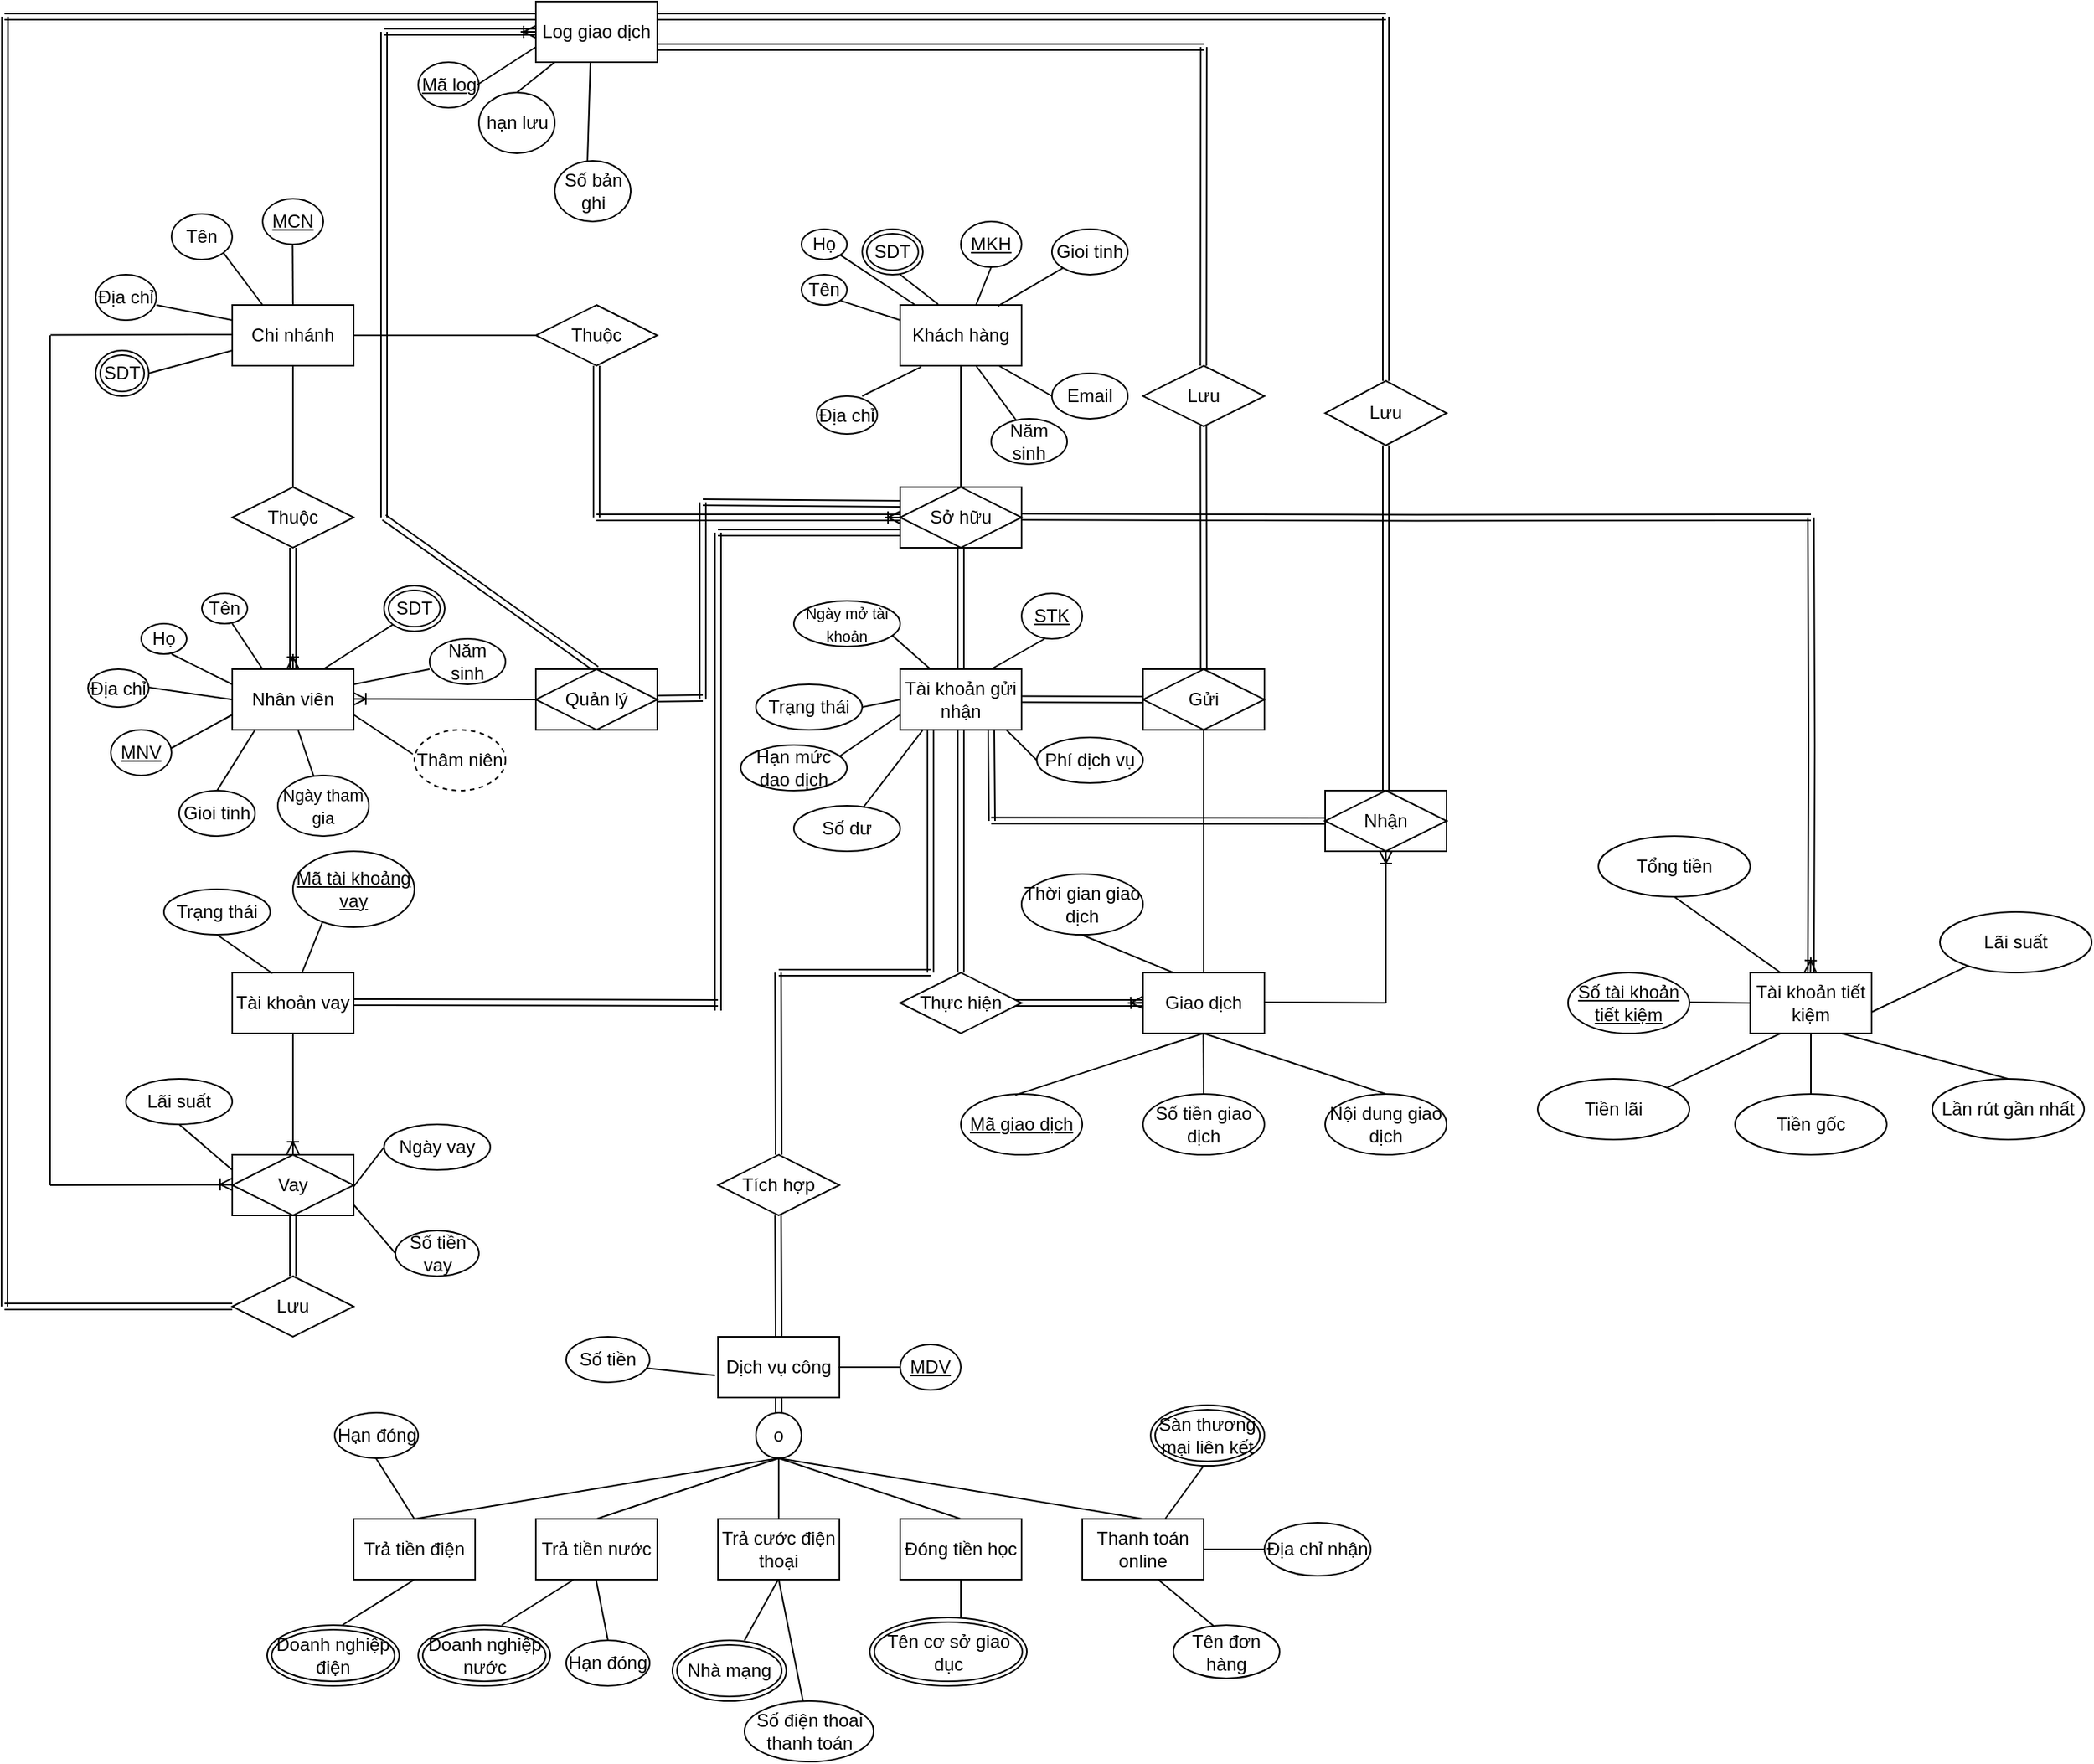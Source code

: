 <mxfile version="24.7.17">
  <diagram name="Page-1" id="HuaGfdDcAbAVN-yNJY32">
    <mxGraphModel dx="2580" dy="1116" grid="1" gridSize="10" guides="1" tooltips="1" connect="1" arrows="1" fold="1" page="1" pageScale="1" pageWidth="850" pageHeight="1100" math="0" shadow="0">
      <root>
        <mxCell id="0" />
        <mxCell id="1" parent="0" />
        <mxCell id="Ga4jy29pLMReFvIaW5Hz-2" value="Chi nhánh" style="rounded=0;whiteSpace=wrap;html=1;" parent="1" vertex="1">
          <mxGeometry x="160" y="200" width="80" height="40" as="geometry" />
        </mxCell>
        <mxCell id="Ga4jy29pLMReFvIaW5Hz-3" value="Nhân viên" style="rounded=0;whiteSpace=wrap;html=1;" parent="1" vertex="1">
          <mxGeometry x="160" y="440" width="80" height="40" as="geometry" />
        </mxCell>
        <mxCell id="Ga4jy29pLMReFvIaW5Hz-4" value="Thuộc" style="shape=rhombus;perimeter=rhombusPerimeter;whiteSpace=wrap;html=1;align=center;" parent="1" vertex="1">
          <mxGeometry x="160" y="320" width="80" height="40" as="geometry" />
        </mxCell>
        <mxCell id="Ga4jy29pLMReFvIaW5Hz-5" value="" style="fontSize=12;html=1;endArrow=ERoneToMany;rounded=0;entryX=0.5;entryY=0;entryDx=0;entryDy=0;" parent="1" target="Ga4jy29pLMReFvIaW5Hz-3" edge="1">
          <mxGeometry width="100" height="100" relative="1" as="geometry">
            <mxPoint x="200" y="430" as="sourcePoint" />
            <mxPoint x="330" y="360" as="targetPoint" />
          </mxGeometry>
        </mxCell>
        <mxCell id="Ga4jy29pLMReFvIaW5Hz-7" value="" style="endArrow=none;html=1;rounded=0;entryX=0.5;entryY=0;entryDx=0;entryDy=0;exitX=0.5;exitY=1;exitDx=0;exitDy=0;" parent="1" source="Ga4jy29pLMReFvIaW5Hz-2" target="Ga4jy29pLMReFvIaW5Hz-4" edge="1">
          <mxGeometry relative="1" as="geometry">
            <mxPoint x="200" y="270" as="sourcePoint" />
            <mxPoint x="280" y="270" as="targetPoint" />
          </mxGeometry>
        </mxCell>
        <mxCell id="Ga4jy29pLMReFvIaW5Hz-9" value="" style="endArrow=none;html=1;rounded=0;entryX=0.5;entryY=0;entryDx=0;entryDy=0;exitX=0.5;exitY=1;exitDx=0;exitDy=0;" parent="1" target="Ga4jy29pLMReFvIaW5Hz-2" edge="1">
          <mxGeometry relative="1" as="geometry">
            <mxPoint x="199.75" y="160" as="sourcePoint" />
            <mxPoint x="199.75" y="240" as="targetPoint" />
          </mxGeometry>
        </mxCell>
        <mxCell id="Ga4jy29pLMReFvIaW5Hz-10" value="MCN" style="ellipse;whiteSpace=wrap;html=1;align=center;fontStyle=4;" parent="1" vertex="1">
          <mxGeometry x="180" y="130" width="40" height="30" as="geometry" />
        </mxCell>
        <mxCell id="Ga4jy29pLMReFvIaW5Hz-11" value="Tên" style="ellipse;whiteSpace=wrap;html=1;align=center;" parent="1" vertex="1">
          <mxGeometry x="120" y="140" width="40" height="30" as="geometry" />
        </mxCell>
        <mxCell id="Ga4jy29pLMReFvIaW5Hz-12" value="Địa chỉ" style="ellipse;whiteSpace=wrap;html=1;align=center;" parent="1" vertex="1">
          <mxGeometry x="70" y="180" width="40" height="30" as="geometry" />
        </mxCell>
        <mxCell id="Ga4jy29pLMReFvIaW5Hz-13" value="SDT" style="ellipse;shape=doubleEllipse;margin=3;whiteSpace=wrap;html=1;align=center;" parent="1" vertex="1">
          <mxGeometry x="70" y="230" width="35" height="30" as="geometry" />
        </mxCell>
        <mxCell id="Ga4jy29pLMReFvIaW5Hz-14" value="" style="endArrow=none;html=1;rounded=0;entryX=0.25;entryY=0;entryDx=0;entryDy=0;exitX=1;exitY=1;exitDx=0;exitDy=0;" parent="1" source="Ga4jy29pLMReFvIaW5Hz-11" target="Ga4jy29pLMReFvIaW5Hz-2" edge="1">
          <mxGeometry relative="1" as="geometry">
            <mxPoint x="150" y="170" as="sourcePoint" />
            <mxPoint x="150.25" y="220" as="targetPoint" />
          </mxGeometry>
        </mxCell>
        <mxCell id="Ga4jy29pLMReFvIaW5Hz-15" value="" style="endArrow=none;html=1;rounded=0;entryX=0;entryY=0.25;entryDx=0;entryDy=0;exitX=0.5;exitY=1;exitDx=0;exitDy=0;" parent="1" target="Ga4jy29pLMReFvIaW5Hz-2" edge="1">
          <mxGeometry relative="1" as="geometry">
            <mxPoint x="110" y="200" as="sourcePoint" />
            <mxPoint x="110.25" y="250" as="targetPoint" />
          </mxGeometry>
        </mxCell>
        <mxCell id="Ga4jy29pLMReFvIaW5Hz-16" value="" style="endArrow=none;html=1;rounded=0;entryX=0;entryY=0.75;entryDx=0;entryDy=0;exitX=1;exitY=0.5;exitDx=0;exitDy=0;" parent="1" source="Ga4jy29pLMReFvIaW5Hz-13" target="Ga4jy29pLMReFvIaW5Hz-2" edge="1">
          <mxGeometry relative="1" as="geometry">
            <mxPoint x="105" y="250" as="sourcePoint" />
            <mxPoint x="105.25" y="300" as="targetPoint" />
          </mxGeometry>
        </mxCell>
        <mxCell id="Ga4jy29pLMReFvIaW5Hz-17" value="Họ" style="ellipse;whiteSpace=wrap;html=1;align=center;" parent="1" vertex="1">
          <mxGeometry x="100" y="410" width="30" height="20" as="geometry" />
        </mxCell>
        <mxCell id="Ga4jy29pLMReFvIaW5Hz-18" value="Tên" style="ellipse;whiteSpace=wrap;html=1;align=center;" parent="1" vertex="1">
          <mxGeometry x="140" y="390" width="30" height="20" as="geometry" />
        </mxCell>
        <mxCell id="Ga4jy29pLMReFvIaW5Hz-19" value="Địa chỉ" style="ellipse;whiteSpace=wrap;html=1;align=center;" parent="1" vertex="1">
          <mxGeometry x="65" y="440" width="40" height="25" as="geometry" />
        </mxCell>
        <mxCell id="Ga4jy29pLMReFvIaW5Hz-20" value="MNV" style="ellipse;whiteSpace=wrap;html=1;align=center;fontStyle=4;" parent="1" vertex="1">
          <mxGeometry x="80" y="480" width="40" height="30" as="geometry" />
        </mxCell>
        <mxCell id="Ga4jy29pLMReFvIaW5Hz-21" value="Gioi tinh" style="ellipse;whiteSpace=wrap;html=1;align=center;" parent="1" vertex="1">
          <mxGeometry x="700" y="150" width="50" height="30" as="geometry" />
        </mxCell>
        <mxCell id="Ga4jy29pLMReFvIaW5Hz-22" value="SDT" style="ellipse;shape=doubleEllipse;margin=3;whiteSpace=wrap;html=1;align=center;" parent="1" vertex="1">
          <mxGeometry x="260" y="385" width="40" height="30" as="geometry" />
        </mxCell>
        <mxCell id="Ga4jy29pLMReFvIaW5Hz-23" value="" style="endArrow=none;html=1;rounded=0;entryX=0;entryY=0.75;entryDx=0;entryDy=0;exitX=1;exitY=0.5;exitDx=0;exitDy=0;" parent="1" target="Ga4jy29pLMReFvIaW5Hz-3" edge="1">
          <mxGeometry relative="1" as="geometry">
            <mxPoint x="120" y="492" as="sourcePoint" />
            <mxPoint x="175" y="480" as="targetPoint" />
          </mxGeometry>
        </mxCell>
        <mxCell id="Ga4jy29pLMReFvIaW5Hz-24" value="" style="endArrow=none;html=1;rounded=0;entryX=0;entryY=0.5;entryDx=0;entryDy=0;exitX=1;exitY=0.5;exitDx=0;exitDy=0;" parent="1" target="Ga4jy29pLMReFvIaW5Hz-3" edge="1">
          <mxGeometry relative="1" as="geometry">
            <mxPoint x="105" y="452" as="sourcePoint" />
            <mxPoint x="160" y="440" as="targetPoint" />
          </mxGeometry>
        </mxCell>
        <mxCell id="Ga4jy29pLMReFvIaW5Hz-25" value="" style="endArrow=none;html=1;rounded=0;entryX=0;entryY=0.25;entryDx=0;entryDy=0;exitX=1;exitY=0.5;exitDx=0;exitDy=0;" parent="1" target="Ga4jy29pLMReFvIaW5Hz-3" edge="1">
          <mxGeometry relative="1" as="geometry">
            <mxPoint x="120" y="430" as="sourcePoint" />
            <mxPoint x="175" y="418" as="targetPoint" />
          </mxGeometry>
        </mxCell>
        <mxCell id="Ga4jy29pLMReFvIaW5Hz-26" value="" style="endArrow=none;html=1;rounded=0;entryX=0;entryY=1;entryDx=0;entryDy=0;exitX=0.75;exitY=0;exitDx=0;exitDy=0;" parent="1" source="Ga4jy29pLMReFvIaW5Hz-3" target="Ga4jy29pLMReFvIaW5Hz-22" edge="1">
          <mxGeometry relative="1" as="geometry">
            <mxPoint x="200" y="432" as="sourcePoint" />
            <mxPoint x="255" y="420" as="targetPoint" />
          </mxGeometry>
        </mxCell>
        <mxCell id="Ga4jy29pLMReFvIaW5Hz-27" value="" style="endArrow=none;html=1;rounded=0;entryX=0.25;entryY=0;entryDx=0;entryDy=0;exitX=1;exitY=0.5;exitDx=0;exitDy=0;" parent="1" target="Ga4jy29pLMReFvIaW5Hz-3" edge="1">
          <mxGeometry relative="1" as="geometry">
            <mxPoint x="160" y="410" as="sourcePoint" />
            <mxPoint x="215" y="398" as="targetPoint" />
          </mxGeometry>
        </mxCell>
        <mxCell id="Ga4jy29pLMReFvIaW5Hz-28" value="" style="endArrow=none;html=1;rounded=0;entryX=0;entryY=0.75;entryDx=0;entryDy=0;" parent="1" edge="1">
          <mxGeometry relative="1" as="geometry">
            <mxPoint x="150" y="520" as="sourcePoint" />
            <mxPoint x="175" y="480" as="targetPoint" />
          </mxGeometry>
        </mxCell>
        <mxCell id="Ga4jy29pLMReFvIaW5Hz-29" value="&lt;font style=&quot;font-size: 11px;&quot;&gt;Ngày tham gia&lt;/font&gt;" style="ellipse;whiteSpace=wrap;html=1;align=center;" parent="1" vertex="1">
          <mxGeometry x="190" y="510" width="60" height="40" as="geometry" />
        </mxCell>
        <mxCell id="Ga4jy29pLMReFvIaW5Hz-30" value="Thâm niên" style="ellipse;whiteSpace=wrap;html=1;align=center;dashed=1;" parent="1" vertex="1">
          <mxGeometry x="280" y="480" width="60" height="40" as="geometry" />
        </mxCell>
        <mxCell id="Ga4jy29pLMReFvIaW5Hz-31" value="" style="endArrow=none;html=1;rounded=0;entryX=0.544;entryY=1.013;entryDx=0;entryDy=0;entryPerimeter=0;" parent="1" source="Ga4jy29pLMReFvIaW5Hz-29" target="Ga4jy29pLMReFvIaW5Hz-3" edge="1">
          <mxGeometry relative="1" as="geometry">
            <mxPoint x="190" y="499.5" as="sourcePoint" />
            <mxPoint x="230" y="470.5" as="targetPoint" />
          </mxGeometry>
        </mxCell>
        <mxCell id="Ga4jy29pLMReFvIaW5Hz-32" value="" style="endArrow=none;html=1;rounded=0;entryX=1;entryY=0.75;entryDx=0;entryDy=0;exitX=-0.017;exitY=0.4;exitDx=0;exitDy=0;exitPerimeter=0;" parent="1" source="Ga4jy29pLMReFvIaW5Hz-30" target="Ga4jy29pLMReFvIaW5Hz-3" edge="1">
          <mxGeometry relative="1" as="geometry">
            <mxPoint x="200" y="494" as="sourcePoint" />
            <mxPoint x="240" y="465" as="targetPoint" />
          </mxGeometry>
        </mxCell>
        <mxCell id="Ga4jy29pLMReFvIaW5Hz-33" value="Năm sinh" style="ellipse;whiteSpace=wrap;html=1;align=center;" parent="1" vertex="1">
          <mxGeometry x="290" y="420" width="50" height="30" as="geometry" />
        </mxCell>
        <mxCell id="Ga4jy29pLMReFvIaW5Hz-34" value="" style="endArrow=none;html=1;rounded=0;exitX=1;exitY=0.25;exitDx=0;exitDy=0;" parent="1" source="Ga4jy29pLMReFvIaW5Hz-3" edge="1">
          <mxGeometry relative="1" as="geometry">
            <mxPoint x="290" y="500" as="sourcePoint" />
            <mxPoint x="290" y="440" as="targetPoint" />
          </mxGeometry>
        </mxCell>
        <mxCell id="Ga4jy29pLMReFvIaW5Hz-36" value="Khách hàng" style="whiteSpace=wrap;html=1;align=center;" parent="1" vertex="1">
          <mxGeometry x="600" y="200" width="80" height="40" as="geometry" />
        </mxCell>
        <mxCell id="Ga4jy29pLMReFvIaW5Hz-37" value="Tài khoản gửi nhận" style="whiteSpace=wrap;html=1;align=center;" parent="1" vertex="1">
          <mxGeometry x="600" y="440" width="80" height="40" as="geometry" />
        </mxCell>
        <mxCell id="Ga4jy29pLMReFvIaW5Hz-42" value="Họ" style="ellipse;whiteSpace=wrap;html=1;align=center;" parent="1" vertex="1">
          <mxGeometry x="535" y="150" width="30" height="20" as="geometry" />
        </mxCell>
        <mxCell id="Ga4jy29pLMReFvIaW5Hz-43" value="Tên" style="ellipse;whiteSpace=wrap;html=1;align=center;" parent="1" vertex="1">
          <mxGeometry x="535" y="180" width="30" height="20" as="geometry" />
        </mxCell>
        <mxCell id="Ga4jy29pLMReFvIaW5Hz-45" value="SDT" style="ellipse;shape=doubleEllipse;margin=3;whiteSpace=wrap;html=1;align=center;" parent="1" vertex="1">
          <mxGeometry x="575" y="150" width="40" height="30" as="geometry" />
        </mxCell>
        <mxCell id="Ga4jy29pLMReFvIaW5Hz-46" value="Gioi tinh" style="ellipse;whiteSpace=wrap;html=1;align=center;" parent="1" vertex="1">
          <mxGeometry x="125" y="520" width="50" height="30" as="geometry" />
        </mxCell>
        <mxCell id="Ga4jy29pLMReFvIaW5Hz-47" value="" style="endArrow=none;html=1;rounded=0;entryX=0.313;entryY=-0.012;entryDx=0;entryDy=0;exitX=1;exitY=1;exitDx=0;exitDy=0;entryPerimeter=0;" parent="1" target="Ga4jy29pLMReFvIaW5Hz-36" edge="1">
          <mxGeometry relative="1" as="geometry">
            <mxPoint x="600" y="180" as="sourcePoint" />
            <mxPoint x="626" y="224" as="targetPoint" />
          </mxGeometry>
        </mxCell>
        <mxCell id="Ga4jy29pLMReFvIaW5Hz-48" value="" style="endArrow=none;html=1;rounded=0;exitX=1;exitY=1;exitDx=0;exitDy=0;" parent="1" source="Ga4jy29pLMReFvIaW5Hz-42" edge="1">
          <mxGeometry relative="1" as="geometry">
            <mxPoint x="560" y="200" as="sourcePoint" />
            <mxPoint x="610" y="200" as="targetPoint" />
          </mxGeometry>
        </mxCell>
        <mxCell id="Ga4jy29pLMReFvIaW5Hz-51" value="" style="endArrow=none;html=1;rounded=0;exitX=1;exitY=1;exitDx=0;exitDy=0;entryX=0;entryY=0.25;entryDx=0;entryDy=0;" parent="1" source="Ga4jy29pLMReFvIaW5Hz-43" target="Ga4jy29pLMReFvIaW5Hz-36" edge="1">
          <mxGeometry relative="1" as="geometry">
            <mxPoint x="550" y="223" as="sourcePoint" />
            <mxPoint x="600" y="230" as="targetPoint" />
          </mxGeometry>
        </mxCell>
        <mxCell id="Ga4jy29pLMReFvIaW5Hz-52" value="" style="endArrow=none;html=1;rounded=0;exitX=1;exitY=1;exitDx=0;exitDy=0;entryX=0.175;entryY=1.017;entryDx=0;entryDy=0;entryPerimeter=0;" parent="1" target="Ga4jy29pLMReFvIaW5Hz-36" edge="1">
          <mxGeometry relative="1" as="geometry">
            <mxPoint x="575" y="260" as="sourcePoint" />
            <mxPoint x="610" y="250" as="targetPoint" />
          </mxGeometry>
        </mxCell>
        <mxCell id="Ga4jy29pLMReFvIaW5Hz-53" value="" style="endArrow=none;html=1;rounded=0;entryX=0.806;entryY=0.017;entryDx=0;entryDy=0;exitX=0;exitY=1;exitDx=0;exitDy=0;entryPerimeter=0;" parent="1" source="Ga4jy29pLMReFvIaW5Hz-21" target="Ga4jy29pLMReFvIaW5Hz-36" edge="1">
          <mxGeometry relative="1" as="geometry">
            <mxPoint x="724" y="180" as="sourcePoint" />
            <mxPoint x="750" y="224" as="targetPoint" />
          </mxGeometry>
        </mxCell>
        <mxCell id="Ga4jy29pLMReFvIaW5Hz-54" value="MKH" style="ellipse;whiteSpace=wrap;html=1;align=center;fontStyle=4;" parent="1" vertex="1">
          <mxGeometry x="640" y="145" width="40" height="30" as="geometry" />
        </mxCell>
        <mxCell id="Ga4jy29pLMReFvIaW5Hz-55" value="" style="endArrow=none;html=1;rounded=0;entryX=0.625;entryY=0;entryDx=0;entryDy=0;entryPerimeter=0;exitX=0.5;exitY=1;exitDx=0;exitDy=0;" parent="1" source="Ga4jy29pLMReFvIaW5Hz-54" target="Ga4jy29pLMReFvIaW5Hz-36" edge="1">
          <mxGeometry relative="1" as="geometry">
            <mxPoint x="660" y="180" as="sourcePoint" />
            <mxPoint x="620" y="140" as="targetPoint" />
          </mxGeometry>
        </mxCell>
        <mxCell id="Ga4jy29pLMReFvIaW5Hz-56" value="Email" style="ellipse;whiteSpace=wrap;html=1;align=center;" parent="1" vertex="1">
          <mxGeometry x="700" y="245" width="50" height="30" as="geometry" />
        </mxCell>
        <mxCell id="Ga4jy29pLMReFvIaW5Hz-58" value="" style="endArrow=none;html=1;rounded=0;exitX=1;exitY=1;exitDx=0;exitDy=0;entryX=0;entryY=0.5;entryDx=0;entryDy=0;" parent="1" target="Ga4jy29pLMReFvIaW5Hz-56" edge="1">
          <mxGeometry relative="1" as="geometry">
            <mxPoint x="665" y="240" as="sourcePoint" />
            <mxPoint x="700" y="219" as="targetPoint" />
          </mxGeometry>
        </mxCell>
        <mxCell id="Ga4jy29pLMReFvIaW5Hz-60" value="Thuộc" style="shape=rhombus;perimeter=rhombusPerimeter;whiteSpace=wrap;html=1;align=center;" parent="1" vertex="1">
          <mxGeometry x="360" y="200" width="80" height="40" as="geometry" />
        </mxCell>
        <mxCell id="Ga4jy29pLMReFvIaW5Hz-62" value="" style="endArrow=none;html=1;rounded=0;entryX=0;entryY=0.5;entryDx=0;entryDy=0;exitX=0.5;exitY=1;exitDx=0;exitDy=0;" parent="1" target="Ga4jy29pLMReFvIaW5Hz-60" edge="1">
          <mxGeometry relative="1" as="geometry">
            <mxPoint x="239.5" y="220" as="sourcePoint" />
            <mxPoint x="239.5" y="300" as="targetPoint" />
          </mxGeometry>
        </mxCell>
        <mxCell id="Ga4jy29pLMReFvIaW5Hz-65" value="Năm sinh" style="ellipse;whiteSpace=wrap;html=1;align=center;" parent="1" vertex="1">
          <mxGeometry x="660" y="275" width="50" height="30" as="geometry" />
        </mxCell>
        <mxCell id="Ga4jy29pLMReFvIaW5Hz-66" value="" style="endArrow=none;html=1;rounded=0;exitX=1;exitY=1;exitDx=0;exitDy=0;entryX=0.33;entryY=0.033;entryDx=0;entryDy=0;entryPerimeter=0;" parent="1" target="Ga4jy29pLMReFvIaW5Hz-65" edge="1">
          <mxGeometry relative="1" as="geometry">
            <mxPoint x="650" y="240" as="sourcePoint" />
            <mxPoint x="685" y="260" as="targetPoint" />
          </mxGeometry>
        </mxCell>
        <mxCell id="Ga4jy29pLMReFvIaW5Hz-68" value="STK" style="ellipse;whiteSpace=wrap;html=1;align=center;fontStyle=4;" parent="1" vertex="1">
          <mxGeometry x="680" y="390" width="40" height="30" as="geometry" />
        </mxCell>
        <mxCell id="Ga4jy29pLMReFvIaW5Hz-69" value="Sở hữu" style="shape=associativeEntity;whiteSpace=wrap;html=1;align=center;" parent="1" vertex="1">
          <mxGeometry x="600" y="320" width="80" height="40" as="geometry" />
        </mxCell>
        <mxCell id="Ga4jy29pLMReFvIaW5Hz-70" value="&lt;font style=&quot;font-size: 10px;&quot;&gt;Ngày mở tài khoản&lt;br&gt;&lt;/font&gt;" style="ellipse;whiteSpace=wrap;html=1;align=center;" parent="1" vertex="1">
          <mxGeometry x="530" y="395" width="70" height="30" as="geometry" />
        </mxCell>
        <mxCell id="Ga4jy29pLMReFvIaW5Hz-76" value="Tài khoản vay" style="whiteSpace=wrap;html=1;align=center;" parent="1" vertex="1">
          <mxGeometry x="160" y="640" width="80" height="40" as="geometry" />
        </mxCell>
        <mxCell id="Ga4jy29pLMReFvIaW5Hz-77" value="Log giao dịch" style="whiteSpace=wrap;html=1;align=center;" parent="1" vertex="1">
          <mxGeometry x="360" width="80" height="40" as="geometry" />
        </mxCell>
        <mxCell id="Ga4jy29pLMReFvIaW5Hz-80" value="" style="endArrow=none;html=1;rounded=0;exitX=0.929;exitY=0.767;exitDx=0;exitDy=0;entryX=0.25;entryY=0;entryDx=0;entryDy=0;exitPerimeter=0;" parent="1" source="Ga4jy29pLMReFvIaW5Hz-70" target="Ga4jy29pLMReFvIaW5Hz-37" edge="1">
          <mxGeometry relative="1" as="geometry">
            <mxPoint x="565" y="425" as="sourcePoint" />
            <mxPoint x="505.25" y="455" as="targetPoint" />
          </mxGeometry>
        </mxCell>
        <mxCell id="Ga4jy29pLMReFvIaW5Hz-81" value="" style="endArrow=none;html=1;rounded=0;exitX=0.75;exitY=0;exitDx=0;exitDy=0;" parent="1" source="Ga4jy29pLMReFvIaW5Hz-37" edge="1">
          <mxGeometry relative="1" as="geometry">
            <mxPoint x="754.88" y="450" as="sourcePoint" />
            <mxPoint x="695.13" y="420" as="targetPoint" />
          </mxGeometry>
        </mxCell>
        <mxCell id="Ga4jy29pLMReFvIaW5Hz-83" value="Ngày vay" style="ellipse;whiteSpace=wrap;html=1;align=center;" parent="1" vertex="1">
          <mxGeometry x="260" y="740" width="70" height="30" as="geometry" />
        </mxCell>
        <mxCell id="Ga4jy29pLMReFvIaW5Hz-84" value="Trạng thái" style="ellipse;whiteSpace=wrap;html=1;align=center;" parent="1" vertex="1">
          <mxGeometry x="115" y="585" width="70" height="30" as="geometry" />
        </mxCell>
        <mxCell id="MXuPHkKdwVomBoaFRUYh-1" value="Số tiền vay" style="ellipse;whiteSpace=wrap;html=1;align=center;" parent="1" vertex="1">
          <mxGeometry x="267.5" y="810" width="55" height="30" as="geometry" />
        </mxCell>
        <mxCell id="MXuPHkKdwVomBoaFRUYh-2" value="Mã tài khoảng vay" style="ellipse;whiteSpace=wrap;html=1;align=center;fontStyle=4;" parent="1" vertex="1">
          <mxGeometry x="200" y="560" width="80" height="50" as="geometry" />
        </mxCell>
        <mxCell id="MXuPHkKdwVomBoaFRUYh-4" value="" style="endArrow=none;html=1;rounded=0;exitX=0.575;exitY=0;exitDx=0;exitDy=0;exitPerimeter=0;entryX=0.244;entryY=0.93;entryDx=0;entryDy=0;entryPerimeter=0;" parent="1" source="Ga4jy29pLMReFvIaW5Hz-76" target="MXuPHkKdwVomBoaFRUYh-2" edge="1">
          <mxGeometry relative="1" as="geometry">
            <mxPoint x="195" y="650" as="sourcePoint" />
            <mxPoint x="220" y="610" as="targetPoint" />
          </mxGeometry>
        </mxCell>
        <mxCell id="MXuPHkKdwVomBoaFRUYh-5" value="" style="endArrow=none;html=1;rounded=0;entryX=0;entryY=0.75;entryDx=0;entryDy=0;exitX=0.331;exitY=0.013;exitDx=0;exitDy=0;exitPerimeter=0;" parent="1" source="Ga4jy29pLMReFvIaW5Hz-76" edge="1">
          <mxGeometry relative="1" as="geometry">
            <mxPoint x="125" y="655" as="sourcePoint" />
            <mxPoint x="150" y="615" as="targetPoint" />
          </mxGeometry>
        </mxCell>
        <mxCell id="MXuPHkKdwVomBoaFRUYh-6" value="" style="endArrow=none;html=1;rounded=0;exitX=0;exitY=0.5;exitDx=0;exitDy=0;" parent="1" source="Ga4jy29pLMReFvIaW5Hz-83" edge="1">
          <mxGeometry relative="1" as="geometry">
            <mxPoint x="410.0" y="880" as="sourcePoint" />
            <mxPoint x="240" y="781" as="targetPoint" />
          </mxGeometry>
        </mxCell>
        <mxCell id="MXuPHkKdwVomBoaFRUYh-7" value="" style="endArrow=none;html=1;rounded=0;entryX=0;entryY=0.5;entryDx=0;entryDy=0;" parent="1" target="MXuPHkKdwVomBoaFRUYh-1" edge="1">
          <mxGeometry relative="1" as="geometry">
            <mxPoint x="237.5" y="790" as="sourcePoint" />
            <mxPoint x="260" y="770" as="targetPoint" />
          </mxGeometry>
        </mxCell>
        <mxCell id="MXuPHkKdwVomBoaFRUYh-29" value="Vay" style="shape=associativeEntity;whiteSpace=wrap;html=1;align=center;" parent="1" vertex="1">
          <mxGeometry x="160" y="760" width="80" height="40" as="geometry" />
        </mxCell>
        <mxCell id="MXuPHkKdwVomBoaFRUYh-30" value="" style="endArrow=none;html=1;rounded=0;" parent="1" edge="1">
          <mxGeometry relative="1" as="geometry">
            <mxPoint x="159.75" y="779.75" as="sourcePoint" />
            <mxPoint x="40" y="780" as="targetPoint" />
          </mxGeometry>
        </mxCell>
        <mxCell id="MXuPHkKdwVomBoaFRUYh-31" value="" style="endArrow=none;html=1;rounded=0;" parent="1" edge="1">
          <mxGeometry relative="1" as="geometry">
            <mxPoint x="40" y="780" as="sourcePoint" />
            <mxPoint x="40" y="220" as="targetPoint" />
          </mxGeometry>
        </mxCell>
        <mxCell id="MXuPHkKdwVomBoaFRUYh-34" value="Lưu" style="shape=rhombus;perimeter=rhombusPerimeter;whiteSpace=wrap;html=1;align=center;" parent="1" vertex="1">
          <mxGeometry x="160" y="840" width="80" height="40" as="geometry" />
        </mxCell>
        <mxCell id="MXuPHkKdwVomBoaFRUYh-45" value="" style="edgeStyle=entityRelationEdgeStyle;fontSize=12;html=1;endArrow=ERoneToMany;rounded=0;" parent="1" edge="1">
          <mxGeometry width="100" height="100" relative="1" as="geometry">
            <mxPoint x="40" y="779.47" as="sourcePoint" />
            <mxPoint x="160" y="779.47" as="targetPoint" />
            <Array as="points">
              <mxPoint x="100" y="779.47" />
              <mxPoint x="90" y="799.47" />
            </Array>
          </mxGeometry>
        </mxCell>
        <mxCell id="MXuPHkKdwVomBoaFRUYh-46" value="" style="endArrow=none;html=1;rounded=0;" parent="1" edge="1">
          <mxGeometry relative="1" as="geometry">
            <mxPoint x="160" y="219.47" as="sourcePoint" />
            <mxPoint x="40.25" y="219.72" as="targetPoint" />
          </mxGeometry>
        </mxCell>
        <mxCell id="MXuPHkKdwVomBoaFRUYh-47" value="" style="fontSize=12;html=1;endArrow=ERoneToMany;rounded=0;exitX=0.5;exitY=1;exitDx=0;exitDy=0;" parent="1" source="Ga4jy29pLMReFvIaW5Hz-76" edge="1">
          <mxGeometry width="100" height="100" relative="1" as="geometry">
            <mxPoint x="200" y="690.5" as="sourcePoint" />
            <mxPoint x="200" y="759.5" as="targetPoint" />
          </mxGeometry>
        </mxCell>
        <mxCell id="MXuPHkKdwVomBoaFRUYh-48" value="" style="fontSize=12;html=1;endArrow=ERoneToMany;rounded=0;entryX=0;entryY=0.5;entryDx=0;entryDy=0;" parent="1" edge="1">
          <mxGeometry width="100" height="100" relative="1" as="geometry">
            <mxPoint x="350" y="20" as="sourcePoint" />
            <mxPoint x="360" y="20" as="targetPoint" />
          </mxGeometry>
        </mxCell>
        <mxCell id="MXuPHkKdwVomBoaFRUYh-50" value="Quản lý" style="shape=rhombus;perimeter=rhombusPerimeter;whiteSpace=wrap;html=1;align=center;" parent="1" vertex="1">
          <mxGeometry x="360" y="440" width="80" height="40" as="geometry" />
        </mxCell>
        <mxCell id="MXuPHkKdwVomBoaFRUYh-54" value="" style="fontSize=12;html=1;endArrow=ERoneToMany;rounded=0;entryX=0;entryY=0.5;entryDx=0;entryDy=0;exitX=0;exitY=0.5;exitDx=0;exitDy=0;" parent="1" source="MXuPHkKdwVomBoaFRUYh-50" edge="1">
          <mxGeometry width="100" height="100" relative="1" as="geometry">
            <mxPoint x="350" y="459.57" as="sourcePoint" />
            <mxPoint x="240" y="459.57" as="targetPoint" />
          </mxGeometry>
        </mxCell>
        <mxCell id="MXuPHkKdwVomBoaFRUYh-55" value="Mã log" style="ellipse;whiteSpace=wrap;html=1;align=center;fontStyle=4;" parent="1" vertex="1">
          <mxGeometry x="282.5" y="40" width="40" height="30" as="geometry" />
        </mxCell>
        <mxCell id="MXuPHkKdwVomBoaFRUYh-56" value="" style="endArrow=none;html=1;rounded=0;exitX=0;exitY=0.5;exitDx=0;exitDy=0;entryX=0;entryY=0.75;entryDx=0;entryDy=0;" parent="1" target="Ga4jy29pLMReFvIaW5Hz-77" edge="1">
          <mxGeometry relative="1" as="geometry">
            <mxPoint x="321.25" y="55" as="sourcePoint" />
            <mxPoint x="478.75" y="20" as="targetPoint" />
          </mxGeometry>
        </mxCell>
        <mxCell id="MXuPHkKdwVomBoaFRUYh-57" value="hạn lưu" style="ellipse;whiteSpace=wrap;html=1;align=center;" parent="1" vertex="1">
          <mxGeometry x="322.5" y="60" width="50" height="40" as="geometry" />
        </mxCell>
        <mxCell id="MXuPHkKdwVomBoaFRUYh-58" value="" style="endArrow=none;html=1;rounded=0;exitX=0.5;exitY=0;exitDx=0;exitDy=0;" parent="1" source="MXuPHkKdwVomBoaFRUYh-57" edge="1">
          <mxGeometry relative="1" as="geometry">
            <mxPoint x="482.75" y="30" as="sourcePoint" />
            <mxPoint x="372.5" y="40" as="targetPoint" />
          </mxGeometry>
        </mxCell>
        <mxCell id="O0bJMUskILObNvQ7G005-1" value="Số bản ghi" style="ellipse;whiteSpace=wrap;html=1;align=center;" parent="1" vertex="1">
          <mxGeometry x="372.5" y="105" width="50" height="40" as="geometry" />
        </mxCell>
        <mxCell id="O0bJMUskILObNvQ7G005-2" value="" style="endArrow=none;html=1;rounded=0;exitX=0.43;exitY=0;exitDx=0;exitDy=0;entryX=0.85;entryY=0.95;entryDx=0;entryDy=0;entryPerimeter=0;exitPerimeter=0;" parent="1" source="O0bJMUskILObNvQ7G005-1" edge="1">
          <mxGeometry relative="1" as="geometry">
            <mxPoint x="404.02" y="65" as="sourcePoint" />
            <mxPoint x="395.98" y="40" as="targetPoint" />
          </mxGeometry>
        </mxCell>
        <mxCell id="O0bJMUskILObNvQ7G005-11" value="" style="shape=link;html=1;rounded=0;exitX=0.5;exitY=0;exitDx=0;exitDy=0;entryX=0.5;entryY=1;entryDx=0;entryDy=0;" parent="1" edge="1">
          <mxGeometry relative="1" as="geometry">
            <mxPoint x="640" y="440" as="sourcePoint" />
            <mxPoint x="640" y="360" as="targetPoint" />
          </mxGeometry>
        </mxCell>
        <mxCell id="O0bJMUskILObNvQ7G005-15" value="" style="shape=link;html=1;rounded=0;exitX=0.5;exitY=0;exitDx=0;exitDy=0;entryX=0.5;entryY=1;entryDx=0;entryDy=0;" parent="1" edge="1">
          <mxGeometry relative="1" as="geometry">
            <mxPoint x="200" y="440" as="sourcePoint" />
            <mxPoint x="200" y="360" as="targetPoint" />
          </mxGeometry>
        </mxCell>
        <mxCell id="O0bJMUskILObNvQ7G005-17" value="" style="shape=link;html=1;rounded=0;exitX=0.5;exitY=1;exitDx=0;exitDy=0;" parent="1" source="Ga4jy29pLMReFvIaW5Hz-60" edge="1">
          <mxGeometry relative="1" as="geometry">
            <mxPoint x="320" y="274.5" as="sourcePoint" />
            <mxPoint x="400" y="340" as="targetPoint" />
          </mxGeometry>
        </mxCell>
        <mxCell id="O0bJMUskILObNvQ7G005-20" value="" style="shape=link;html=1;rounded=0;" parent="1" edge="1">
          <mxGeometry relative="1" as="geometry">
            <mxPoint x="400" y="340" as="sourcePoint" />
            <mxPoint x="600" y="340" as="targetPoint" />
          </mxGeometry>
        </mxCell>
        <mxCell id="O0bJMUskILObNvQ7G005-22" value="" style="fontSize=12;html=1;endArrow=ERoneToMany;rounded=0;entryX=0;entryY=0.5;entryDx=0;entryDy=0;" parent="1" target="Ga4jy29pLMReFvIaW5Hz-69" edge="1">
          <mxGeometry width="100" height="100" relative="1" as="geometry">
            <mxPoint x="590" y="340" as="sourcePoint" />
            <mxPoint x="570" y="275" as="targetPoint" />
          </mxGeometry>
        </mxCell>
        <mxCell id="O0bJMUskILObNvQ7G005-34" value="Thực hiện" style="shape=rhombus;perimeter=rhombusPerimeter;whiteSpace=wrap;html=1;align=center;" parent="1" vertex="1">
          <mxGeometry x="600" y="640" width="80" height="40" as="geometry" />
        </mxCell>
        <mxCell id="O0bJMUskILObNvQ7G005-42" value="" style="shape=link;html=1;rounded=0;" parent="1" edge="1">
          <mxGeometry relative="1" as="geometry">
            <mxPoint x="260" y="20" as="sourcePoint" />
            <mxPoint x="360" y="20" as="targetPoint" />
          </mxGeometry>
        </mxCell>
        <mxCell id="O0bJMUskILObNvQ7G005-44" value="" style="shape=link;html=1;rounded=0;" parent="1" edge="1">
          <mxGeometry relative="1" as="geometry">
            <mxPoint x="260" y="20" as="sourcePoint" />
            <mxPoint x="260" y="340" as="targetPoint" />
          </mxGeometry>
        </mxCell>
        <mxCell id="O0bJMUskILObNvQ7G005-45" value="" style="shape=link;html=1;rounded=0;" parent="1" edge="1">
          <mxGeometry relative="1" as="geometry">
            <mxPoint x="260" y="340" as="sourcePoint" />
            <mxPoint x="400" y="440" as="targetPoint" />
          </mxGeometry>
        </mxCell>
        <mxCell id="O0bJMUskILObNvQ7G005-51" value="Giao dịch" style="whiteSpace=wrap;html=1;align=center;" parent="1" vertex="1">
          <mxGeometry x="760" y="640" width="80" height="40" as="geometry" />
        </mxCell>
        <mxCell id="O0bJMUskILObNvQ7G005-52" value="" style="endArrow=none;html=1;rounded=0;entryX=0;entryY=0.5;entryDx=0;entryDy=0;exitX=0.5;exitY=1;exitDx=0;exitDy=0;" parent="1" edge="1">
          <mxGeometry relative="1" as="geometry">
            <mxPoint x="840" y="659.5" as="sourcePoint" />
            <mxPoint x="920" y="659.83" as="targetPoint" />
          </mxGeometry>
        </mxCell>
        <mxCell id="O0bJMUskILObNvQ7G005-54" value="Nhận" style="shape=rhombus;perimeter=rhombusPerimeter;whiteSpace=wrap;html=1;align=center;" parent="1" vertex="1">
          <mxGeometry x="880" y="520" width="80" height="40" as="geometry" />
        </mxCell>
        <mxCell id="O0bJMUskILObNvQ7G005-59" value="" style="endArrow=none;html=1;rounded=0;entryX=0;entryY=0.5;entryDx=0;entryDy=0;" parent="1" edge="1">
          <mxGeometry relative="1" as="geometry">
            <mxPoint x="750" y="660" as="sourcePoint" />
            <mxPoint x="760" y="660" as="targetPoint" />
          </mxGeometry>
        </mxCell>
        <mxCell id="O0bJMUskILObNvQ7G005-61" value="" style="fontSize=12;html=1;endArrow=ERoneToMany;rounded=0;" parent="1" edge="1">
          <mxGeometry width="100" height="100" relative="1" as="geometry">
            <mxPoint x="750" y="660" as="sourcePoint" />
            <mxPoint x="760" y="659.67" as="targetPoint" />
          </mxGeometry>
        </mxCell>
        <mxCell id="O0bJMUskILObNvQ7G005-64" value="Số tiền giao dịch" style="ellipse;whiteSpace=wrap;html=1;align=center;" parent="1" vertex="1">
          <mxGeometry x="760" y="720" width="80" height="40" as="geometry" />
        </mxCell>
        <mxCell id="O0bJMUskILObNvQ7G005-65" value="Mã giao dịch" style="ellipse;whiteSpace=wrap;html=1;align=center;fontStyle=4;" parent="1" vertex="1">
          <mxGeometry x="640" y="720" width="80" height="40" as="geometry" />
        </mxCell>
        <mxCell id="O0bJMUskILObNvQ7G005-66" value="Nội dung giao dịch" style="ellipse;whiteSpace=wrap;html=1;align=center;" parent="1" vertex="1">
          <mxGeometry x="880" y="720" width="80" height="40" as="geometry" />
        </mxCell>
        <mxCell id="O0bJMUskILObNvQ7G005-69" value="" style="endArrow=none;html=1;rounded=0;entryX=0.5;entryY=0;entryDx=0;entryDy=0;" parent="1" target="O0bJMUskILObNvQ7G005-64" edge="1">
          <mxGeometry relative="1" as="geometry">
            <mxPoint x="799.75" y="680" as="sourcePoint" />
            <mxPoint x="840" y="690" as="targetPoint" />
          </mxGeometry>
        </mxCell>
        <mxCell id="O0bJMUskILObNvQ7G005-71" value="" style="endArrow=none;html=1;rounded=0;entryX=0.448;entryY=0.017;entryDx=0;entryDy=0;entryPerimeter=0;" parent="1" target="O0bJMUskILObNvQ7G005-65" edge="1">
          <mxGeometry relative="1" as="geometry">
            <mxPoint x="799.67" y="680" as="sourcePoint" />
            <mxPoint x="799.92" y="840" as="targetPoint" />
          </mxGeometry>
        </mxCell>
        <mxCell id="O0bJMUskILObNvQ7G005-73" value="" style="endArrow=none;html=1;rounded=0;exitX=0.5;exitY=0;exitDx=0;exitDy=0;" parent="1" source="O0bJMUskILObNvQ7G005-66" edge="1">
          <mxGeometry relative="1" as="geometry">
            <mxPoint x="910" y="710" as="sourcePoint" />
            <mxPoint x="800" y="680" as="targetPoint" />
          </mxGeometry>
        </mxCell>
        <mxCell id="O0bJMUskILObNvQ7G005-77" value="" style="fontSize=12;html=1;endArrow=ERoneToMany;rounded=0;entryX=0.75;entryY=1;entryDx=0;entryDy=0;" parent="1" edge="1">
          <mxGeometry width="100" height="100" relative="1" as="geometry">
            <mxPoint x="920" y="660" as="sourcePoint" />
            <mxPoint x="920" y="560" as="targetPoint" />
          </mxGeometry>
        </mxCell>
        <mxCell id="O0bJMUskILObNvQ7G005-78" value="Gửi" style="shape=associativeEntity;whiteSpace=wrap;html=1;align=center;" parent="1" vertex="1">
          <mxGeometry x="760" y="440" width="80" height="40" as="geometry" />
        </mxCell>
        <mxCell id="O0bJMUskILObNvQ7G005-79" value="Nhận" style="shape=associativeEntity;whiteSpace=wrap;html=1;align=center;" parent="1" vertex="1">
          <mxGeometry x="880" y="520" width="80" height="40" as="geometry" />
        </mxCell>
        <mxCell id="O0bJMUskILObNvQ7G005-81" value="Lưu" style="shape=rhombus;perimeter=rhombusPerimeter;whiteSpace=wrap;html=1;align=center;" parent="1" vertex="1">
          <mxGeometry x="760" y="240" width="80" height="40" as="geometry" />
        </mxCell>
        <mxCell id="O0bJMUskILObNvQ7G005-85" value="" style="shape=link;html=1;rounded=0;" parent="1" edge="1">
          <mxGeometry relative="1" as="geometry">
            <mxPoint x="440" y="30" as="sourcePoint" />
            <mxPoint x="800" y="30" as="targetPoint" />
          </mxGeometry>
        </mxCell>
        <mxCell id="O0bJMUskILObNvQ7G005-87" value="" style="shape=link;html=1;rounded=0;" parent="1" edge="1">
          <mxGeometry relative="1" as="geometry">
            <mxPoint x="800" y="30" as="sourcePoint" />
            <mxPoint x="799.75" y="240" as="targetPoint" />
          </mxGeometry>
        </mxCell>
        <mxCell id="O0bJMUskILObNvQ7G005-88" value="" style="shape=link;html=1;rounded=0;entryX=0.5;entryY=0;entryDx=0;entryDy=0;" parent="1" target="O0bJMUskILObNvQ7G005-78" edge="1">
          <mxGeometry relative="1" as="geometry">
            <mxPoint x="799.75" y="279.75" as="sourcePoint" />
            <mxPoint x="799.75" y="400.25" as="targetPoint" />
          </mxGeometry>
        </mxCell>
        <mxCell id="O0bJMUskILObNvQ7G005-90" value="" style="shape=link;html=1;rounded=0;" parent="1" edge="1">
          <mxGeometry relative="1" as="geometry">
            <mxPoint x="440" y="10" as="sourcePoint" />
            <mxPoint x="920" y="10" as="targetPoint" />
          </mxGeometry>
        </mxCell>
        <mxCell id="O0bJMUskILObNvQ7G005-91" value="" style="shape=link;html=1;rounded=0;entryX=0.5;entryY=0;entryDx=0;entryDy=0;" parent="1" source="O0bJMUskILObNvQ7G005-89" target="O0bJMUskILObNvQ7G005-79" edge="1">
          <mxGeometry relative="1" as="geometry">
            <mxPoint x="920" y="10" as="sourcePoint" />
            <mxPoint x="920" y="370" as="targetPoint" />
          </mxGeometry>
        </mxCell>
        <mxCell id="O0bJMUskILObNvQ7G005-93" value="Tài khoản tiết kiệm" style="whiteSpace=wrap;html=1;align=center;" parent="1" vertex="1">
          <mxGeometry x="1160" y="640" width="80" height="40" as="geometry" />
        </mxCell>
        <mxCell id="O0bJMUskILObNvQ7G005-98" value="" style="fontSize=12;html=1;endArrow=ERoneToMany;rounded=0;entryX=0.5;entryY=0;entryDx=0;entryDy=0;" parent="1" edge="1">
          <mxGeometry width="100" height="100" relative="1" as="geometry">
            <mxPoint x="1199.92" y="630" as="sourcePoint" />
            <mxPoint x="1199.67" y="640" as="targetPoint" />
          </mxGeometry>
        </mxCell>
        <mxCell id="O0bJMUskILObNvQ7G005-99" value="Số tài khoản tiết kiệm" style="ellipse;whiteSpace=wrap;html=1;align=center;fontStyle=4;" parent="1" vertex="1">
          <mxGeometry x="1040" y="640" width="80" height="40" as="geometry" />
        </mxCell>
        <mxCell id="O0bJMUskILObNvQ7G005-100" value="Tiền gốc" style="ellipse;whiteSpace=wrap;html=1;align=center;" parent="1" vertex="1">
          <mxGeometry x="1150" y="720" width="100" height="40" as="geometry" />
        </mxCell>
        <mxCell id="O0bJMUskILObNvQ7G005-101" value="Tiền lãi" style="ellipse;whiteSpace=wrap;html=1;align=center;" parent="1" vertex="1">
          <mxGeometry x="1020" y="710" width="100" height="40" as="geometry" />
        </mxCell>
        <mxCell id="O0bJMUskILObNvQ7G005-102" value="" style="endArrow=none;html=1;rounded=0;entryX=0;entryY=0.5;entryDx=0;entryDy=0;" parent="1" target="O0bJMUskILObNvQ7G005-93" edge="1">
          <mxGeometry relative="1" as="geometry">
            <mxPoint x="1120" y="659.5" as="sourcePoint" />
            <mxPoint x="1280" y="659.5" as="targetPoint" />
          </mxGeometry>
        </mxCell>
        <mxCell id="O0bJMUskILObNvQ7G005-103" value="" style="endArrow=none;html=1;rounded=0;entryX=0;entryY=0.5;entryDx=0;entryDy=0;exitX=0.5;exitY=0;exitDx=0;exitDy=0;" parent="1" source="O0bJMUskILObNvQ7G005-100" edge="1">
          <mxGeometry relative="1" as="geometry">
            <mxPoint x="1160" y="680" as="sourcePoint" />
            <mxPoint x="1200" y="680.5" as="targetPoint" />
          </mxGeometry>
        </mxCell>
        <mxCell id="O0bJMUskILObNvQ7G005-104" value="" style="endArrow=none;html=1;rounded=0;entryX=0;entryY=0.5;entryDx=0;entryDy=0;exitX=1;exitY=0;exitDx=0;exitDy=0;" parent="1" source="O0bJMUskILObNvQ7G005-101" edge="1">
          <mxGeometry relative="1" as="geometry">
            <mxPoint x="1140" y="679.5" as="sourcePoint" />
            <mxPoint x="1180" y="680" as="targetPoint" />
          </mxGeometry>
        </mxCell>
        <mxCell id="O0bJMUskILObNvQ7G005-105" value="Lần rút gần nhất" style="ellipse;whiteSpace=wrap;html=1;align=center;" parent="1" vertex="1">
          <mxGeometry x="1280" y="710" width="100" height="40" as="geometry" />
        </mxCell>
        <mxCell id="O0bJMUskILObNvQ7G005-106" value="" style="endArrow=none;html=1;rounded=0;entryX=0.5;entryY=0;entryDx=0;entryDy=0;" parent="1" target="O0bJMUskILObNvQ7G005-105" edge="1">
          <mxGeometry relative="1" as="geometry">
            <mxPoint x="1220" y="680" as="sourcePoint" />
            <mxPoint x="1260" y="680.5" as="targetPoint" />
          </mxGeometry>
        </mxCell>
        <mxCell id="O0bJMUskILObNvQ7G005-114" value="" style="shape=link;html=1;rounded=0;entryX=0.5;entryY=0;entryDx=0;entryDy=0;exitX=0.5;exitY=1;exitDx=0;exitDy=0;" parent="1" source="Ga4jy29pLMReFvIaW5Hz-37" target="O0bJMUskILObNvQ7G005-34" edge="1">
          <mxGeometry relative="1" as="geometry">
            <mxPoint x="640" y="490" as="sourcePoint" />
            <mxPoint x="800" y="490" as="targetPoint" />
          </mxGeometry>
        </mxCell>
        <mxCell id="O0bJMUskILObNvQ7G005-117" value="" style="shape=link;html=1;rounded=0;exitX=0.944;exitY=0.5;exitDx=0;exitDy=0;exitPerimeter=0;" parent="1" source="O0bJMUskILObNvQ7G005-34" edge="1">
          <mxGeometry relative="1" as="geometry">
            <mxPoint x="680" y="660" as="sourcePoint" />
            <mxPoint x="760" y="660" as="targetPoint" />
          </mxGeometry>
        </mxCell>
        <mxCell id="O0bJMUskILObNvQ7G005-118" value="" style="shape=link;html=1;rounded=0;exitX=0.5;exitY=1;exitDx=0;exitDy=0;" parent="1" edge="1">
          <mxGeometry relative="1" as="geometry">
            <mxPoint x="660" y="480" as="sourcePoint" />
            <mxPoint x="660.5" y="540" as="targetPoint" />
          </mxGeometry>
        </mxCell>
        <mxCell id="O0bJMUskILObNvQ7G005-119" value="" style="shape=link;html=1;rounded=0;exitX=0.944;exitY=0.5;exitDx=0;exitDy=0;exitPerimeter=0;entryX=0;entryY=0.5;entryDx=0;entryDy=0;" parent="1" target="O0bJMUskILObNvQ7G005-79" edge="1">
          <mxGeometry relative="1" as="geometry">
            <mxPoint x="660" y="539.75" as="sourcePoint" />
            <mxPoint x="744" y="539.75" as="targetPoint" />
          </mxGeometry>
        </mxCell>
        <mxCell id="O0bJMUskILObNvQ7G005-120" value="" style="shape=link;html=1;rounded=0;exitX=0.944;exitY=0.5;exitDx=0;exitDy=0;exitPerimeter=0;" parent="1" edge="1">
          <mxGeometry relative="1" as="geometry">
            <mxPoint x="680" y="459.75" as="sourcePoint" />
            <mxPoint x="760" y="460" as="targetPoint" />
          </mxGeometry>
        </mxCell>
        <mxCell id="O0bJMUskILObNvQ7G005-121" value="" style="shape=link;html=1;rounded=0;" parent="1" edge="1">
          <mxGeometry relative="1" as="geometry">
            <mxPoint x="240" y="659.5" as="sourcePoint" />
            <mxPoint x="480" y="660" as="targetPoint" />
          </mxGeometry>
        </mxCell>
        <mxCell id="O0bJMUskILObNvQ7G005-123" value="" style="shape=link;html=1;rounded=0;entryX=0.5;entryY=0;entryDx=0;entryDy=0;edgeStyle=orthogonalEdgeStyle;" parent="1" target="O0bJMUskILObNvQ7G005-93" edge="1">
          <mxGeometry relative="1" as="geometry">
            <mxPoint x="1200" y="340" as="sourcePoint" />
            <mxPoint x="1320" y="370.5" as="targetPoint" />
          </mxGeometry>
        </mxCell>
        <mxCell id="O0bJMUskILObNvQ7G005-124" value="" style="shape=link;html=1;rounded=0;" parent="1" edge="1">
          <mxGeometry relative="1" as="geometry">
            <mxPoint x="200" y="800" as="sourcePoint" />
            <mxPoint x="200" y="840" as="targetPoint" />
          </mxGeometry>
        </mxCell>
        <mxCell id="O0bJMUskILObNvQ7G005-130" value="" style="shape=link;html=1;rounded=0;" parent="1" edge="1">
          <mxGeometry relative="1" as="geometry">
            <mxPoint x="10" y="10" as="sourcePoint" />
            <mxPoint x="360" y="10" as="targetPoint" />
          </mxGeometry>
        </mxCell>
        <mxCell id="O0bJMUskILObNvQ7G005-131" value="" style="shape=link;html=1;rounded=0;" parent="1" edge="1">
          <mxGeometry relative="1" as="geometry">
            <mxPoint x="10.25" y="10" as="sourcePoint" />
            <mxPoint x="10" y="860" as="targetPoint" />
          </mxGeometry>
        </mxCell>
        <mxCell id="O0bJMUskILObNvQ7G005-132" value="" style="shape=link;html=1;rounded=0;entryX=0;entryY=0.5;entryDx=0;entryDy=0;" parent="1" edge="1">
          <mxGeometry relative="1" as="geometry">
            <mxPoint x="10" y="860" as="sourcePoint" />
            <mxPoint x="160" y="860" as="targetPoint" />
          </mxGeometry>
        </mxCell>
        <mxCell id="-bplJDu5qqRJl3Lck6MX-2" value="Số dư" style="ellipse;whiteSpace=wrap;html=1;align=center;" parent="1" vertex="1">
          <mxGeometry x="530" y="530" width="70" height="30" as="geometry" />
        </mxCell>
        <mxCell id="-bplJDu5qqRJl3Lck6MX-3" value="" style="endArrow=none;html=1;rounded=0;exitX=0.929;exitY=0.767;exitDx=0;exitDy=0;exitPerimeter=0;" parent="1" target="-bplJDu5qqRJl3Lck6MX-2" edge="1">
          <mxGeometry relative="1" as="geometry">
            <mxPoint x="615" y="480" as="sourcePoint" />
            <mxPoint x="640" y="502" as="targetPoint" />
          </mxGeometry>
        </mxCell>
        <mxCell id="-bplJDu5qqRJl3Lck6MX-4" value="Trạng thái" style="ellipse;whiteSpace=wrap;html=1;align=center;" parent="1" vertex="1">
          <mxGeometry x="505" y="450" width="70" height="30" as="geometry" />
        </mxCell>
        <mxCell id="-bplJDu5qqRJl3Lck6MX-5" value="" style="endArrow=none;html=1;rounded=0;exitX=0.75;exitY=0;exitDx=0;exitDy=0;entryX=0;entryY=0.5;entryDx=0;entryDy=0;" parent="1" target="Ga4jy29pLMReFvIaW5Hz-37" edge="1">
          <mxGeometry relative="1" as="geometry">
            <mxPoint x="575" y="465" as="sourcePoint" />
            <mxPoint x="610.13" y="445" as="targetPoint" />
          </mxGeometry>
        </mxCell>
        <mxCell id="-bplJDu5qqRJl3Lck6MX-6" value="Hạn mức dao dịch" style="ellipse;whiteSpace=wrap;html=1;align=center;" parent="1" vertex="1">
          <mxGeometry x="495" y="490" width="70" height="30" as="geometry" />
        </mxCell>
        <mxCell id="-bplJDu5qqRJl3Lck6MX-7" value="" style="endArrow=none;html=1;rounded=0;exitX=0.75;exitY=0;exitDx=0;exitDy=0;entryX=0;entryY=0.75;entryDx=0;entryDy=0;entryPerimeter=0;" parent="1" target="Ga4jy29pLMReFvIaW5Hz-37" edge="1">
          <mxGeometry relative="1" as="geometry">
            <mxPoint x="560" y="497.5" as="sourcePoint" />
            <mxPoint x="585" y="492.5" as="targetPoint" />
          </mxGeometry>
        </mxCell>
        <mxCell id="-bplJDu5qqRJl3Lck6MX-8" value="Phí dịch vụ" style="ellipse;whiteSpace=wrap;html=1;align=center;" parent="1" vertex="1">
          <mxGeometry x="690" y="485" width="70" height="30" as="geometry" />
        </mxCell>
        <mxCell id="-bplJDu5qqRJl3Lck6MX-10" value="" style="endArrow=none;html=1;rounded=0;entryX=0;entryY=0.5;entryDx=0;entryDy=0;" parent="1" target="-bplJDu5qqRJl3Lck6MX-8" edge="1">
          <mxGeometry relative="1" as="geometry">
            <mxPoint x="670" y="480" as="sourcePoint" />
            <mxPoint x="670" y="520" as="targetPoint" />
          </mxGeometry>
        </mxCell>
        <mxCell id="-bplJDu5qqRJl3Lck6MX-11" value="" style="endArrow=none;html=1;rounded=0;entryX=0;entryY=1;entryDx=0;entryDy=0;exitX=0.5;exitY=0;exitDx=0;exitDy=0;" parent="1" source="Ga4jy29pLMReFvIaW5Hz-69" edge="1">
          <mxGeometry relative="1" as="geometry">
            <mxPoint x="594" y="270" as="sourcePoint" />
            <mxPoint x="640" y="240" as="targetPoint" />
          </mxGeometry>
        </mxCell>
        <mxCell id="-bplJDu5qqRJl3Lck6MX-13" value="Địa chỉ" style="ellipse;whiteSpace=wrap;html=1;align=center;" parent="1" vertex="1">
          <mxGeometry x="545" y="260" width="40" height="25" as="geometry" />
        </mxCell>
        <mxCell id="-bplJDu5qqRJl3Lck6MX-14" value="Thời gian giao dịch" style="ellipse;whiteSpace=wrap;html=1;align=center;" parent="1" vertex="1">
          <mxGeometry x="680" y="575" width="80" height="40" as="geometry" />
        </mxCell>
        <mxCell id="-bplJDu5qqRJl3Lck6MX-15" value="" style="endArrow=none;html=1;rounded=0;entryX=0.25;entryY=0;entryDx=0;entryDy=0;" parent="1" target="O0bJMUskILObNvQ7G005-51" edge="1">
          <mxGeometry relative="1" as="geometry">
            <mxPoint x="719.5" y="615" as="sourcePoint" />
            <mxPoint x="719.75" y="655" as="targetPoint" />
          </mxGeometry>
        </mxCell>
        <mxCell id="-bplJDu5qqRJl3Lck6MX-16" value="" style="endArrow=none;html=1;rounded=0;entryX=0.5;entryY=0;entryDx=0;entryDy=0;" parent="1" target="O0bJMUskILObNvQ7G005-51" edge="1">
          <mxGeometry relative="1" as="geometry">
            <mxPoint x="800" y="480" as="sourcePoint" />
            <mxPoint x="680" y="521" as="targetPoint" />
          </mxGeometry>
        </mxCell>
        <mxCell id="rQo9SZO-dhlDrl9BIEMQ-1" value="Lãi suất" style="ellipse;whiteSpace=wrap;html=1;align=center;" parent="1" vertex="1">
          <mxGeometry x="90" y="710" width="70" height="30" as="geometry" />
        </mxCell>
        <mxCell id="rQo9SZO-dhlDrl9BIEMQ-3" value="" style="endArrow=none;html=1;rounded=0;exitX=0;exitY=0.5;exitDx=0;exitDy=0;entryX=0;entryY=0.25;entryDx=0;entryDy=0;" parent="1" target="MXuPHkKdwVomBoaFRUYh-29" edge="1">
          <mxGeometry relative="1" as="geometry">
            <mxPoint x="125" y="740" as="sourcePoint" />
            <mxPoint x="185" y="775" as="targetPoint" />
          </mxGeometry>
        </mxCell>
        <mxCell id="rQo9SZO-dhlDrl9BIEMQ-4" value="Tổng tiền" style="ellipse;whiteSpace=wrap;html=1;align=center;" parent="1" vertex="1">
          <mxGeometry x="1060" y="550" width="100" height="40" as="geometry" />
        </mxCell>
        <mxCell id="rQo9SZO-dhlDrl9BIEMQ-5" value="" style="endArrow=none;html=1;rounded=0;entryX=0;entryY=0.5;entryDx=0;entryDy=0;exitX=1;exitY=0;exitDx=0;exitDy=0;" parent="1" edge="1">
          <mxGeometry relative="1" as="geometry">
            <mxPoint x="1240" y="666" as="sourcePoint" />
            <mxPoint x="1315" y="630" as="targetPoint" />
          </mxGeometry>
        </mxCell>
        <mxCell id="rQo9SZO-dhlDrl9BIEMQ-6" value="Lãi suất" style="ellipse;whiteSpace=wrap;html=1;align=center;" parent="1" vertex="1">
          <mxGeometry x="1285" y="600" width="100" height="40" as="geometry" />
        </mxCell>
        <mxCell id="rQo9SZO-dhlDrl9BIEMQ-7" value="" style="endArrow=none;html=1;rounded=0;entryX=0.25;entryY=0;entryDx=0;entryDy=0;" parent="1" target="O0bJMUskILObNvQ7G005-93" edge="1">
          <mxGeometry relative="1" as="geometry">
            <mxPoint x="1110" y="590" as="sourcePoint" />
            <mxPoint x="1150" y="590.5" as="targetPoint" />
          </mxGeometry>
        </mxCell>
        <mxCell id="rQo9SZO-dhlDrl9BIEMQ-8" value="Quản lý" style="shape=associativeEntity;whiteSpace=wrap;html=1;align=center;" parent="1" vertex="1">
          <mxGeometry x="360" y="440" width="80" height="40" as="geometry" />
        </mxCell>
        <mxCell id="rQo9SZO-dhlDrl9BIEMQ-9" value="" style="shape=link;html=1;rounded=0;edgeStyle=orthogonalEdgeStyle;" parent="1" edge="1">
          <mxGeometry relative="1" as="geometry">
            <mxPoint x="680" y="339.67" as="sourcePoint" />
            <mxPoint x="1200" y="340" as="targetPoint" />
          </mxGeometry>
        </mxCell>
        <mxCell id="rQo9SZO-dhlDrl9BIEMQ-10" value="" style="shape=link;html=1;rounded=0;" parent="1" target="O0bJMUskILObNvQ7G005-89" edge="1">
          <mxGeometry relative="1" as="geometry">
            <mxPoint x="920" y="10" as="sourcePoint" />
            <mxPoint x="919.75" y="320" as="targetPoint" />
          </mxGeometry>
        </mxCell>
        <mxCell id="O0bJMUskILObNvQ7G005-89" value="Lưu" style="shape=rhombus;perimeter=rhombusPerimeter;whiteSpace=wrap;html=1;align=center;" parent="1" vertex="1">
          <mxGeometry x="880" y="250" width="80" height="42.5" as="geometry" />
        </mxCell>
        <mxCell id="rQo9SZO-dhlDrl9BIEMQ-11" value="" style="shape=link;html=1;rounded=0;" parent="1" edge="1">
          <mxGeometry relative="1" as="geometry">
            <mxPoint x="480" y="665" as="sourcePoint" />
            <mxPoint x="480" y="350" as="targetPoint" />
          </mxGeometry>
        </mxCell>
        <mxCell id="rQo9SZO-dhlDrl9BIEMQ-12" value="" style="shape=link;html=1;rounded=0;" parent="1" edge="1">
          <mxGeometry relative="1" as="geometry">
            <mxPoint x="480" y="350" as="sourcePoint" />
            <mxPoint x="600" y="350" as="targetPoint" />
          </mxGeometry>
        </mxCell>
        <mxCell id="rQo9SZO-dhlDrl9BIEMQ-13" value="" style="shape=link;html=1;rounded=0;" parent="1" edge="1">
          <mxGeometry relative="1" as="geometry">
            <mxPoint x="440" y="459.33" as="sourcePoint" />
            <mxPoint x="470" y="459" as="targetPoint" />
          </mxGeometry>
        </mxCell>
        <mxCell id="rQo9SZO-dhlDrl9BIEMQ-14" value="" style="shape=link;html=1;rounded=0;" parent="1" edge="1">
          <mxGeometry relative="1" as="geometry">
            <mxPoint x="470" y="330" as="sourcePoint" />
            <mxPoint x="470" y="460" as="targetPoint" />
          </mxGeometry>
        </mxCell>
        <mxCell id="rQo9SZO-dhlDrl9BIEMQ-15" value="" style="shape=link;html=1;rounded=0;" parent="1" edge="1">
          <mxGeometry relative="1" as="geometry">
            <mxPoint x="470" y="330" as="sourcePoint" />
            <mxPoint x="600" y="331" as="targetPoint" />
          </mxGeometry>
        </mxCell>
        <mxCell id="yTGrl88HPSYVc7aOxf_X-1" value="Tích hợp" style="shape=rhombus;perimeter=rhombusPerimeter;whiteSpace=wrap;html=1;align=center;" vertex="1" parent="1">
          <mxGeometry x="480" y="760" width="80" height="40" as="geometry" />
        </mxCell>
        <mxCell id="yTGrl88HPSYVc7aOxf_X-2" value="" style="shape=link;html=1;rounded=0;entryX=0.5;entryY=0;entryDx=0;entryDy=0;exitX=0.5;exitY=1;exitDx=0;exitDy=0;" edge="1" parent="1">
          <mxGeometry relative="1" as="geometry">
            <mxPoint x="620" y="480" as="sourcePoint" />
            <mxPoint x="620" y="640" as="targetPoint" />
          </mxGeometry>
        </mxCell>
        <mxCell id="yTGrl88HPSYVc7aOxf_X-3" value="" style="shape=link;html=1;rounded=0;exitX=0.5;exitY=1;exitDx=0;exitDy=0;" edge="1" parent="1">
          <mxGeometry relative="1" as="geometry">
            <mxPoint x="620" y="640" as="sourcePoint" />
            <mxPoint x="520" y="640" as="targetPoint" />
          </mxGeometry>
        </mxCell>
        <mxCell id="yTGrl88HPSYVc7aOxf_X-4" value="" style="shape=link;html=1;rounded=0;entryX=0.5;entryY=0;entryDx=0;entryDy=0;exitX=0.5;exitY=1;exitDx=0;exitDy=0;" edge="1" parent="1" target="yTGrl88HPSYVc7aOxf_X-1">
          <mxGeometry relative="1" as="geometry">
            <mxPoint x="519.6" y="640" as="sourcePoint" />
            <mxPoint x="519.6" y="800" as="targetPoint" />
          </mxGeometry>
        </mxCell>
        <mxCell id="yTGrl88HPSYVc7aOxf_X-5" value="" style="shape=link;html=1;rounded=0;entryX=0.5;entryY=0;entryDx=0;entryDy=0;exitX=0.5;exitY=1;exitDx=0;exitDy=0;" edge="1" parent="1" source="yTGrl88HPSYVc7aOxf_X-6">
          <mxGeometry relative="1" as="geometry">
            <mxPoint x="519.6" y="800" as="sourcePoint" />
            <mxPoint x="520" y="920" as="targetPoint" />
          </mxGeometry>
        </mxCell>
        <mxCell id="yTGrl88HPSYVc7aOxf_X-7" value="" style="shape=link;html=1;rounded=0;exitX=0.5;exitY=1;exitDx=0;exitDy=0;" edge="1" parent="1" source="yTGrl88HPSYVc7aOxf_X-6" target="yTGrl88HPSYVc7aOxf_X-8">
          <mxGeometry relative="1" as="geometry">
            <mxPoint x="519.67" y="960" as="sourcePoint" />
            <mxPoint x="520" y="1000" as="targetPoint" />
          </mxGeometry>
        </mxCell>
        <mxCell id="yTGrl88HPSYVc7aOxf_X-8" value="o" style="ellipse;whiteSpace=wrap;html=1;aspect=fixed;" vertex="1" parent="1">
          <mxGeometry x="505" y="930" width="30" height="30" as="geometry" />
        </mxCell>
        <mxCell id="yTGrl88HPSYVc7aOxf_X-9" value="" style="endArrow=none;html=1;rounded=0;exitX=0.5;exitY=0;exitDx=0;exitDy=0;entryX=0.5;entryY=1;entryDx=0;entryDy=0;" edge="1" parent="1" target="yTGrl88HPSYVc7aOxf_X-8">
          <mxGeometry width="50" height="50" relative="1" as="geometry">
            <mxPoint x="280" y="1000" as="sourcePoint" />
            <mxPoint x="515" y="950" as="targetPoint" />
          </mxGeometry>
        </mxCell>
        <mxCell id="yTGrl88HPSYVc7aOxf_X-10" value="Trả tiền điện" style="whiteSpace=wrap;html=1;align=center;" vertex="1" parent="1">
          <mxGeometry x="240" y="1000" width="80" height="40" as="geometry" />
        </mxCell>
        <mxCell id="yTGrl88HPSYVc7aOxf_X-12" value="" style="endArrow=none;html=1;rounded=0;" edge="1" parent="1">
          <mxGeometry width="50" height="50" relative="1" as="geometry">
            <mxPoint x="400" y="1000" as="sourcePoint" />
            <mxPoint x="520" y="960" as="targetPoint" />
          </mxGeometry>
        </mxCell>
        <mxCell id="yTGrl88HPSYVc7aOxf_X-14" value="Trả tiền nước" style="whiteSpace=wrap;html=1;align=center;" vertex="1" parent="1">
          <mxGeometry x="360" y="1000" width="80" height="40" as="geometry" />
        </mxCell>
        <mxCell id="yTGrl88HPSYVc7aOxf_X-15" value="" style="endArrow=none;html=1;rounded=0;entryX=0.5;entryY=1;entryDx=0;entryDy=0;" edge="1" parent="1" target="yTGrl88HPSYVc7aOxf_X-8">
          <mxGeometry width="50" height="50" relative="1" as="geometry">
            <mxPoint x="520" y="1000" as="sourcePoint" />
            <mxPoint x="520" y="950" as="targetPoint" />
          </mxGeometry>
        </mxCell>
        <mxCell id="yTGrl88HPSYVc7aOxf_X-17" value="Trả cước điện thoại" style="whiteSpace=wrap;html=1;align=center;" vertex="1" parent="1">
          <mxGeometry x="480" y="1000" width="80" height="40" as="geometry" />
        </mxCell>
        <mxCell id="yTGrl88HPSYVc7aOxf_X-18" value="Đóng tiền học" style="whiteSpace=wrap;html=1;align=center;" vertex="1" parent="1">
          <mxGeometry x="600" y="1000" width="80" height="40" as="geometry" />
        </mxCell>
        <mxCell id="yTGrl88HPSYVc7aOxf_X-19" value="" style="endArrow=none;html=1;rounded=0;exitX=0.5;exitY=0;exitDx=0;exitDy=0;" edge="1" parent="1" source="yTGrl88HPSYVc7aOxf_X-18">
          <mxGeometry width="50" height="50" relative="1" as="geometry">
            <mxPoint x="565" y="990" as="sourcePoint" />
            <mxPoint x="520" y="960" as="targetPoint" />
          </mxGeometry>
        </mxCell>
        <mxCell id="yTGrl88HPSYVc7aOxf_X-20" value="Thanh toán online" style="whiteSpace=wrap;html=1;align=center;" vertex="1" parent="1">
          <mxGeometry x="720" y="1000" width="80" height="40" as="geometry" />
        </mxCell>
        <mxCell id="yTGrl88HPSYVc7aOxf_X-22" value="" style="endArrow=none;html=1;rounded=0;exitX=0.5;exitY=0;exitDx=0;exitDy=0;" edge="1" parent="1">
          <mxGeometry width="50" height="50" relative="1" as="geometry">
            <mxPoint x="760" y="1000" as="sourcePoint" />
            <mxPoint x="520" y="960" as="targetPoint" />
          </mxGeometry>
        </mxCell>
        <mxCell id="yTGrl88HPSYVc7aOxf_X-23" value="" style="shape=link;html=1;rounded=0;entryX=0.5;entryY=0;entryDx=0;entryDy=0;exitX=0.5;exitY=1;exitDx=0;exitDy=0;" edge="1" parent="1" target="yTGrl88HPSYVc7aOxf_X-6">
          <mxGeometry relative="1" as="geometry">
            <mxPoint x="519.6" y="800" as="sourcePoint" />
            <mxPoint x="520" y="920" as="targetPoint" />
          </mxGeometry>
        </mxCell>
        <mxCell id="yTGrl88HPSYVc7aOxf_X-6" value="Dịch vụ công" style="whiteSpace=wrap;html=1;align=center;" vertex="1" parent="1">
          <mxGeometry x="480" y="880" width="80" height="40" as="geometry" />
        </mxCell>
        <mxCell id="yTGrl88HPSYVc7aOxf_X-24" value="MDV" style="ellipse;whiteSpace=wrap;html=1;align=center;fontStyle=4;" vertex="1" parent="1">
          <mxGeometry x="600" y="885" width="40" height="30" as="geometry" />
        </mxCell>
        <mxCell id="yTGrl88HPSYVc7aOxf_X-25" value="" style="endArrow=none;html=1;rounded=0;exitX=0;exitY=0.5;exitDx=0;exitDy=0;" edge="1" parent="1" source="yTGrl88HPSYVc7aOxf_X-24">
          <mxGeometry width="50" height="50" relative="1" as="geometry">
            <mxPoint x="559.33" y="950" as="sourcePoint" />
            <mxPoint x="559.33" y="900" as="targetPoint" />
          </mxGeometry>
        </mxCell>
        <mxCell id="yTGrl88HPSYVc7aOxf_X-26" value="Hạn đóng" style="ellipse;whiteSpace=wrap;html=1;align=center;" vertex="1" parent="1">
          <mxGeometry x="227.5" y="930" width="55" height="30" as="geometry" />
        </mxCell>
        <mxCell id="yTGrl88HPSYVc7aOxf_X-27" value="Hạn đóng" style="ellipse;whiteSpace=wrap;html=1;align=center;" vertex="1" parent="1">
          <mxGeometry x="380" y="1080" width="55" height="30" as="geometry" />
        </mxCell>
        <mxCell id="yTGrl88HPSYVc7aOxf_X-28" value="" style="endArrow=none;html=1;rounded=0;exitX=0.5;exitY=0;exitDx=0;exitDy=0;" edge="1" parent="1" source="yTGrl88HPSYVc7aOxf_X-10">
          <mxGeometry width="50" height="50" relative="1" as="geometry">
            <mxPoint x="254.67" y="1010" as="sourcePoint" />
            <mxPoint x="254.67" y="960" as="targetPoint" />
          </mxGeometry>
        </mxCell>
        <mxCell id="yTGrl88HPSYVc7aOxf_X-29" value="" style="endArrow=none;html=1;rounded=0;exitX=0.5;exitY=0;exitDx=0;exitDy=0;" edge="1" parent="1" source="yTGrl88HPSYVc7aOxf_X-27">
          <mxGeometry width="50" height="50" relative="1" as="geometry">
            <mxPoint x="399.67" y="1090" as="sourcePoint" />
            <mxPoint x="399.67" y="1040" as="targetPoint" />
          </mxGeometry>
        </mxCell>
        <mxCell id="yTGrl88HPSYVc7aOxf_X-31" value="" style="endArrow=none;html=1;rounded=0;exitX=0.5;exitY=0;exitDx=0;exitDy=0;" edge="1" parent="1">
          <mxGeometry width="50" height="50" relative="1" as="geometry">
            <mxPoint x="497.5" y="1080" as="sourcePoint" />
            <mxPoint x="519.67" y="1040" as="targetPoint" />
          </mxGeometry>
        </mxCell>
        <mxCell id="yTGrl88HPSYVc7aOxf_X-33" value="Số tiền" style="ellipse;whiteSpace=wrap;html=1;align=center;" vertex="1" parent="1">
          <mxGeometry x="380" y="880" width="55" height="30" as="geometry" />
        </mxCell>
        <mxCell id="yTGrl88HPSYVc7aOxf_X-35" value="" style="endArrow=none;html=1;rounded=0;exitX=-0.025;exitY=0.633;exitDx=0;exitDy=0;exitPerimeter=0;entryX=0.958;entryY=0.689;entryDx=0;entryDy=0;entryPerimeter=0;" edge="1" parent="1" source="yTGrl88HPSYVc7aOxf_X-6" target="yTGrl88HPSYVc7aOxf_X-33">
          <mxGeometry width="50" height="50" relative="1" as="geometry">
            <mxPoint x="480" y="930" as="sourcePoint" />
            <mxPoint x="440" y="890" as="targetPoint" />
          </mxGeometry>
        </mxCell>
        <mxCell id="yTGrl88HPSYVc7aOxf_X-36" value="Số điện thoai thanh toán" style="ellipse;whiteSpace=wrap;html=1;align=center;" vertex="1" parent="1">
          <mxGeometry x="497.5" y="1120" width="85" height="40" as="geometry" />
        </mxCell>
        <mxCell id="yTGrl88HPSYVc7aOxf_X-38" value="" style="endArrow=none;html=1;rounded=0;" edge="1" parent="1" source="yTGrl88HPSYVc7aOxf_X-36">
          <mxGeometry width="50" height="50" relative="1" as="geometry">
            <mxPoint x="562.5" y="1100" as="sourcePoint" />
            <mxPoint x="520" y="1040" as="targetPoint" />
          </mxGeometry>
        </mxCell>
        <mxCell id="yTGrl88HPSYVc7aOxf_X-40" value="" style="endArrow=none;html=1;rounded=0;exitX=0.5;exitY=0;exitDx=0;exitDy=0;" edge="1" parent="1">
          <mxGeometry width="50" height="50" relative="1" as="geometry">
            <mxPoint x="232.5" y="1070" as="sourcePoint" />
            <mxPoint x="280" y="1040" as="targetPoint" />
          </mxGeometry>
        </mxCell>
        <mxCell id="yTGrl88HPSYVc7aOxf_X-42" value="" style="endArrow=none;html=1;rounded=0;exitX=0.5;exitY=0;exitDx=0;exitDy=0;" edge="1" parent="1">
          <mxGeometry width="50" height="50" relative="1" as="geometry">
            <mxPoint x="337.5" y="1070" as="sourcePoint" />
            <mxPoint x="385" y="1040" as="targetPoint" />
          </mxGeometry>
        </mxCell>
        <mxCell id="yTGrl88HPSYVc7aOxf_X-44" value="" style="endArrow=none;html=1;rounded=0;" edge="1" parent="1">
          <mxGeometry width="50" height="50" relative="1" as="geometry">
            <mxPoint x="640" y="1067.5" as="sourcePoint" />
            <mxPoint x="640" y="1040" as="targetPoint" />
          </mxGeometry>
        </mxCell>
        <mxCell id="yTGrl88HPSYVc7aOxf_X-45" value="Địa chỉ nhận" style="ellipse;whiteSpace=wrap;html=1;align=center;" vertex="1" parent="1">
          <mxGeometry x="840" y="1002.5" width="70" height="35" as="geometry" />
        </mxCell>
        <mxCell id="yTGrl88HPSYVc7aOxf_X-46" value="Tên đơn hàng" style="ellipse;whiteSpace=wrap;html=1;align=center;" vertex="1" parent="1">
          <mxGeometry x="780" y="1070" width="70" height="35" as="geometry" />
        </mxCell>
        <mxCell id="yTGrl88HPSYVc7aOxf_X-47" value="" style="endArrow=none;html=1;rounded=0;exitX=0;exitY=0.5;exitDx=0;exitDy=0;" edge="1" parent="1" source="yTGrl88HPSYVc7aOxf_X-45">
          <mxGeometry width="50" height="50" relative="1" as="geometry">
            <mxPoint x="824" y="1061" as="sourcePoint" />
            <mxPoint x="800" y="1020" as="targetPoint" />
          </mxGeometry>
        </mxCell>
        <mxCell id="yTGrl88HPSYVc7aOxf_X-48" value="" style="endArrow=none;html=1;rounded=0;exitX=0.381;exitY=0.019;exitDx=0;exitDy=0;exitPerimeter=0;" edge="1" parent="1" source="yTGrl88HPSYVc7aOxf_X-46">
          <mxGeometry width="50" height="50" relative="1" as="geometry">
            <mxPoint x="794" y="1081" as="sourcePoint" />
            <mxPoint x="770" y="1040" as="targetPoint" />
          </mxGeometry>
        </mxCell>
        <mxCell id="yTGrl88HPSYVc7aOxf_X-50" value="Nhà mạng" style="ellipse;shape=doubleEllipse;margin=3;whiteSpace=wrap;html=1;align=center;" vertex="1" parent="1">
          <mxGeometry x="450" y="1080" width="75" height="40" as="geometry" />
        </mxCell>
        <mxCell id="yTGrl88HPSYVc7aOxf_X-51" value="Doanh nghiệp điện" style="ellipse;shape=doubleEllipse;margin=3;whiteSpace=wrap;html=1;align=center;" vertex="1" parent="1">
          <mxGeometry x="183" y="1070" width="87" height="40" as="geometry" />
        </mxCell>
        <mxCell id="yTGrl88HPSYVc7aOxf_X-52" value="Doanh nghiệp nước" style="ellipse;shape=doubleEllipse;margin=3;whiteSpace=wrap;html=1;align=center;" vertex="1" parent="1">
          <mxGeometry x="282.5" y="1070" width="87" height="40" as="geometry" />
        </mxCell>
        <mxCell id="yTGrl88HPSYVc7aOxf_X-53" value="Tên cơ sở giao dục" style="ellipse;shape=doubleEllipse;margin=3;whiteSpace=wrap;html=1;align=center;" vertex="1" parent="1">
          <mxGeometry x="580" y="1065" width="103.5" height="45" as="geometry" />
        </mxCell>
        <mxCell id="yTGrl88HPSYVc7aOxf_X-55" value="Sàn thương mại liên kết" style="ellipse;shape=doubleEllipse;margin=3;whiteSpace=wrap;html=1;align=center;" vertex="1" parent="1">
          <mxGeometry x="765" y="925" width="75" height="40" as="geometry" />
        </mxCell>
        <mxCell id="yTGrl88HPSYVc7aOxf_X-56" value="" style="endArrow=none;html=1;rounded=0;exitX=0;exitY=0.5;exitDx=0;exitDy=0;" edge="1" parent="1" target="yTGrl88HPSYVc7aOxf_X-20">
          <mxGeometry width="50" height="50" relative="1" as="geometry">
            <mxPoint x="800" y="965" as="sourcePoint" />
            <mxPoint x="850" y="1035" as="targetPoint" />
          </mxGeometry>
        </mxCell>
      </root>
    </mxGraphModel>
  </diagram>
</mxfile>
